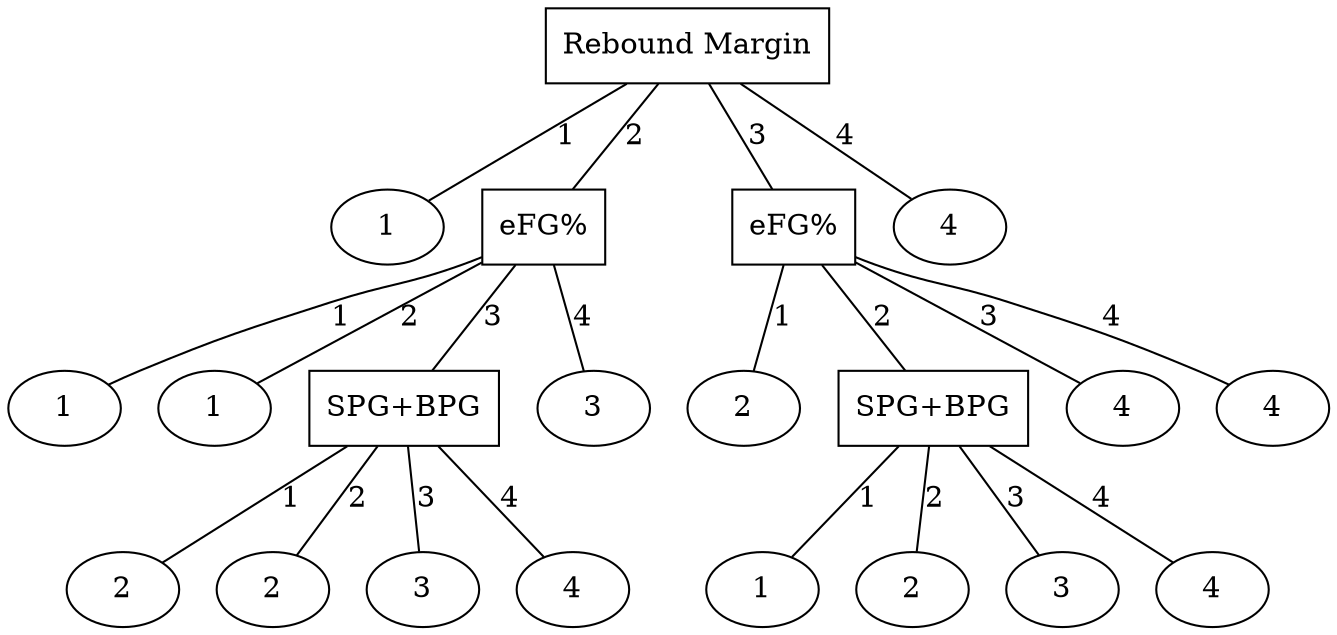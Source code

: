 graph g {
    att0 [label="Rebound Margin" shape=box];
    att1 [label="1"];
    att0--att1 [label="1"];
    att2 [label="eFG%" shape=box];
    att3 [label="1"];
    att2--att3 [label="1"];
    att4 [label="1"];
    att2--att4 [label="2"];
    att9 [label="SPG+BPG" shape=box];
    att10 [label="2"];
    att9--att10 [label="1"];
    att11 [label="2"];
    att9--att11 [label="2"];
    att12 [label="3"];
    att9--att12 [label="3"];
    att13 [label="4"];
    att9--att13 [label="4"];
    att2--att9 [label="3"];
    att14 [label="3"];
    att2--att14 [label="4"];
    att0--att2 [label="2"];
    att15 [label="eFG%" shape=box];
    att16 [label="2"];
    att15--att16 [label="1"];
    att21 [label="SPG+BPG" shape=box];
    att22 [label="1"];
    att21--att22 [label="1"];
    att23 [label="2"];
    att21--att23 [label="2"];
    att24 [label="3"];
    att21--att24 [label="3"];
    att25 [label="4"];
    att21--att25 [label="4"];
    att15--att21 [label="2"];
    att26 [label="4"];
    att15--att26 [label="3"];
    att31 [label="4"];
    att15--att31 [label="4"];
    att0--att15 [label="3"];
    att36 [label="4"];
    att0--att36 [label="4"];
}